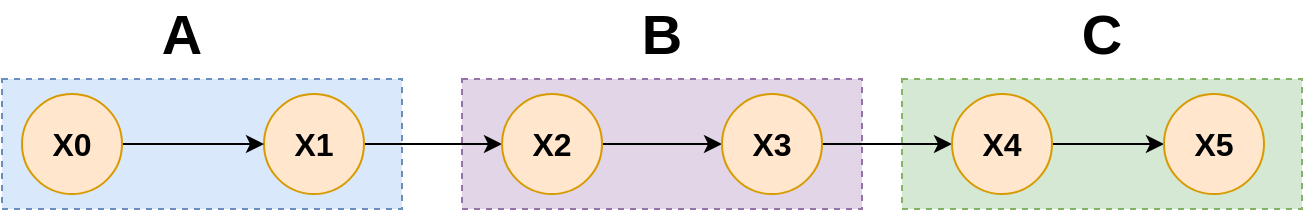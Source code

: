 <mxfile version="12.9.9" type="device"><diagram id="7lFbWI8xv35hxP2Mg93R" name="Page-1"><mxGraphModel dx="1038" dy="548" grid="1" gridSize="10" guides="1" tooltips="1" connect="1" arrows="1" fold="1" page="1" pageScale="1" pageWidth="827" pageHeight="1169" math="0" shadow="0"><root><mxCell id="0"/><mxCell id="1" parent="0"/><mxCell id="NPmyDtfPnvwU3xmZjdOO-14" value="" style="rounded=0;whiteSpace=wrap;html=1;dashed=1;fillColor=#d5e8d4;strokeColor=#82b366;" vertex="1" parent="1"><mxGeometry x="500" y="92.5" width="200" height="65" as="geometry"/></mxCell><mxCell id="NPmyDtfPnvwU3xmZjdOO-13" value="" style="rounded=0;whiteSpace=wrap;html=1;dashed=1;fillColor=#e1d5e7;strokeColor=#9673a6;" vertex="1" parent="1"><mxGeometry x="280" y="92.5" width="200" height="65" as="geometry"/></mxCell><mxCell id="NPmyDtfPnvwU3xmZjdOO-12" value="" style="rounded=0;whiteSpace=wrap;html=1;dashed=1;fillColor=#dae8fc;strokeColor=#6c8ebf;" vertex="1" parent="1"><mxGeometry x="50" y="92.5" width="200" height="65" as="geometry"/></mxCell><mxCell id="NPmyDtfPnvwU3xmZjdOO-6" style="edgeStyle=orthogonalEdgeStyle;rounded=0;orthogonalLoop=1;jettySize=auto;html=1;exitX=1;exitY=0.5;exitDx=0;exitDy=0;" edge="1" parent="1" source="NPmyDtfPnvwU3xmZjdOO-1" target="NPmyDtfPnvwU3xmZjdOO-2"><mxGeometry relative="1" as="geometry"/></mxCell><mxCell id="NPmyDtfPnvwU3xmZjdOO-1" value="&lt;b&gt;&lt;font style=&quot;font-size: 16px&quot;&gt;X1&lt;/font&gt;&lt;/b&gt;" style="ellipse;whiteSpace=wrap;html=1;aspect=fixed;fillColor=#ffe6cc;strokeColor=#d79b00;" vertex="1" parent="1"><mxGeometry x="181" y="100" width="50" height="50" as="geometry"/></mxCell><mxCell id="NPmyDtfPnvwU3xmZjdOO-7" style="edgeStyle=orthogonalEdgeStyle;rounded=0;orthogonalLoop=1;jettySize=auto;html=1;exitX=1;exitY=0.5;exitDx=0;exitDy=0;entryX=0;entryY=0.5;entryDx=0;entryDy=0;" edge="1" parent="1" source="NPmyDtfPnvwU3xmZjdOO-2" target="NPmyDtfPnvwU3xmZjdOO-3"><mxGeometry relative="1" as="geometry"/></mxCell><mxCell id="NPmyDtfPnvwU3xmZjdOO-2" value="&lt;b&gt;&lt;font style=&quot;font-size: 16px&quot;&gt;X2&lt;/font&gt;&lt;/b&gt;" style="ellipse;whiteSpace=wrap;html=1;aspect=fixed;fillColor=#ffe6cc;strokeColor=#d79b00;" vertex="1" parent="1"><mxGeometry x="300" y="100" width="50" height="50" as="geometry"/></mxCell><mxCell id="NPmyDtfPnvwU3xmZjdOO-8" style="edgeStyle=orthogonalEdgeStyle;rounded=0;orthogonalLoop=1;jettySize=auto;html=1;exitX=1;exitY=0.5;exitDx=0;exitDy=0;entryX=0;entryY=0.5;entryDx=0;entryDy=0;" edge="1" parent="1" source="NPmyDtfPnvwU3xmZjdOO-3" target="NPmyDtfPnvwU3xmZjdOO-4"><mxGeometry relative="1" as="geometry"/></mxCell><mxCell id="NPmyDtfPnvwU3xmZjdOO-3" value="&lt;b&gt;&lt;font style=&quot;font-size: 16px&quot;&gt;X3&lt;/font&gt;&lt;/b&gt;" style="ellipse;whiteSpace=wrap;html=1;aspect=fixed;fillColor=#ffe6cc;strokeColor=#d79b00;" vertex="1" parent="1"><mxGeometry x="410" y="100" width="50" height="50" as="geometry"/></mxCell><mxCell id="NPmyDtfPnvwU3xmZjdOO-9" style="edgeStyle=orthogonalEdgeStyle;rounded=0;orthogonalLoop=1;jettySize=auto;html=1;exitX=1;exitY=0.5;exitDx=0;exitDy=0;entryX=0;entryY=0.5;entryDx=0;entryDy=0;" edge="1" parent="1" source="NPmyDtfPnvwU3xmZjdOO-4" target="NPmyDtfPnvwU3xmZjdOO-5"><mxGeometry relative="1" as="geometry"/></mxCell><mxCell id="NPmyDtfPnvwU3xmZjdOO-4" value="&lt;b&gt;&lt;font style=&quot;font-size: 16px&quot;&gt;X4&lt;/font&gt;&lt;/b&gt;" style="ellipse;whiteSpace=wrap;html=1;aspect=fixed;fillColor=#ffe6cc;strokeColor=#d79b00;" vertex="1" parent="1"><mxGeometry x="525" y="100" width="50" height="50" as="geometry"/></mxCell><mxCell id="NPmyDtfPnvwU3xmZjdOO-5" value="&lt;b&gt;&lt;font style=&quot;font-size: 16px&quot;&gt;X5&lt;/font&gt;&lt;/b&gt;" style="ellipse;whiteSpace=wrap;html=1;aspect=fixed;fillColor=#ffe6cc;strokeColor=#d79b00;" vertex="1" parent="1"><mxGeometry x="631" y="100" width="50" height="50" as="geometry"/></mxCell><mxCell id="NPmyDtfPnvwU3xmZjdOO-11" style="edgeStyle=orthogonalEdgeStyle;rounded=0;orthogonalLoop=1;jettySize=auto;html=1;exitX=1;exitY=0.5;exitDx=0;exitDy=0;entryX=0;entryY=0.5;entryDx=0;entryDy=0;" edge="1" parent="1" source="NPmyDtfPnvwU3xmZjdOO-10" target="NPmyDtfPnvwU3xmZjdOO-1"><mxGeometry relative="1" as="geometry"/></mxCell><mxCell id="NPmyDtfPnvwU3xmZjdOO-10" value="&lt;b&gt;&lt;font style=&quot;font-size: 16px&quot;&gt;X0&lt;/font&gt;&lt;/b&gt;" style="ellipse;whiteSpace=wrap;html=1;aspect=fixed;fillColor=#ffe6cc;strokeColor=#d79b00;" vertex="1" parent="1"><mxGeometry x="60" y="100" width="50" height="50" as="geometry"/></mxCell><mxCell id="NPmyDtfPnvwU3xmZjdOO-15" value="A" style="text;html=1;strokeColor=none;fillColor=none;align=center;verticalAlign=middle;whiteSpace=wrap;rounded=0;dashed=1;fontStyle=1;fontSize=28;" vertex="1" parent="1"><mxGeometry x="120" y="60" width="40" height="20" as="geometry"/></mxCell><mxCell id="NPmyDtfPnvwU3xmZjdOO-16" value="B" style="text;html=1;strokeColor=none;fillColor=none;align=center;verticalAlign=middle;whiteSpace=wrap;rounded=0;dashed=1;fontStyle=1;fontSize=28;" vertex="1" parent="1"><mxGeometry x="360" y="60" width="40" height="20" as="geometry"/></mxCell><mxCell id="NPmyDtfPnvwU3xmZjdOO-17" value="C" style="text;html=1;strokeColor=none;fillColor=none;align=center;verticalAlign=middle;whiteSpace=wrap;rounded=0;dashed=1;fontStyle=1;fontSize=28;" vertex="1" parent="1"><mxGeometry x="580" y="60" width="40" height="20" as="geometry"/></mxCell></root></mxGraphModel></diagram></mxfile>